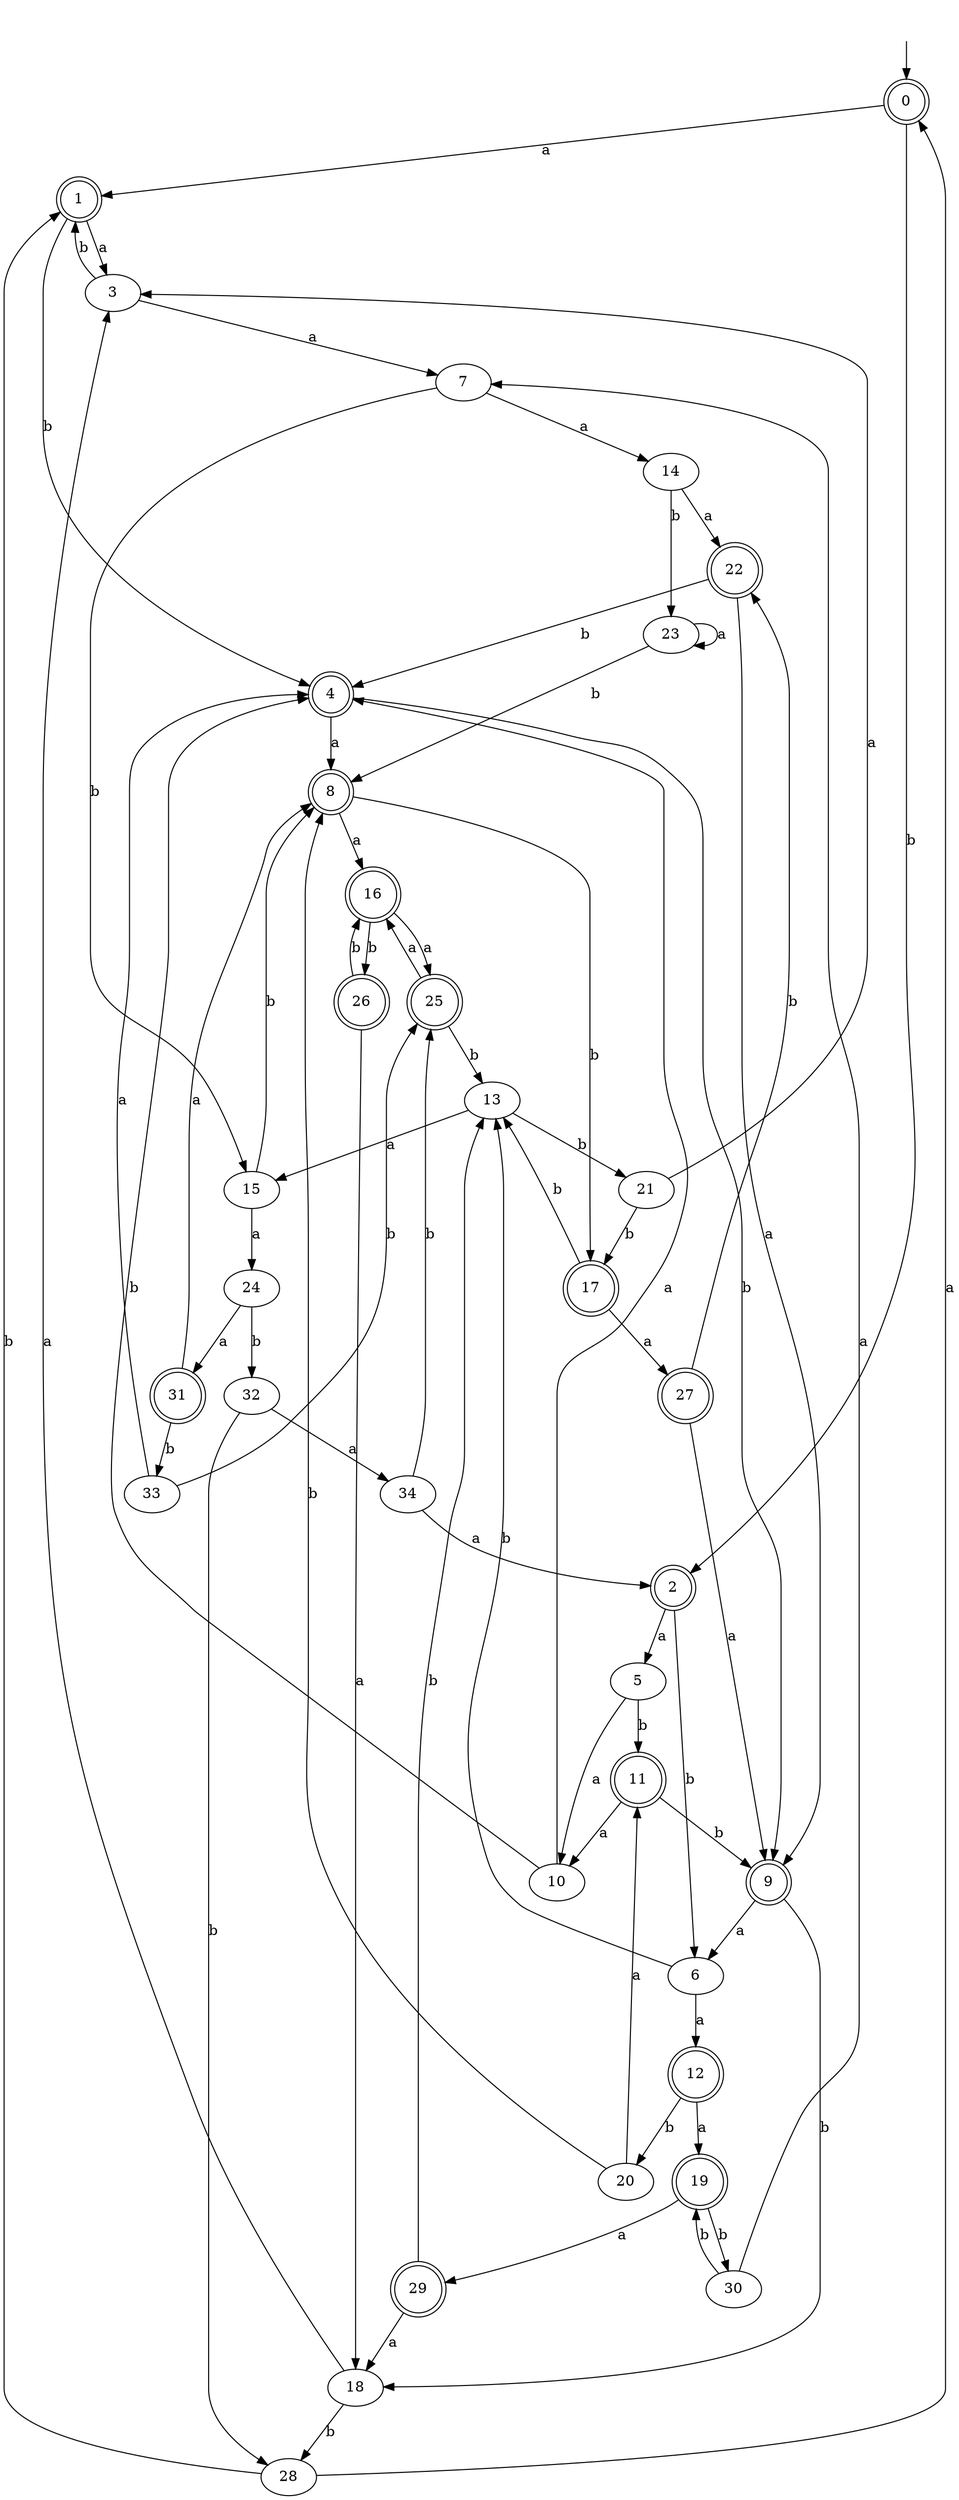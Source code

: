 digraph RandomDFA {
  __start0 [label="", shape=none];
  __start0 -> 0 [label=""];
  0 [shape=circle] [shape=doublecircle]
  0 -> 1 [label="a"]
  0 -> 2 [label="b"]
  1 [shape=doublecircle]
  1 -> 3 [label="a"]
  1 -> 4 [label="b"]
  2 [shape=doublecircle]
  2 -> 5 [label="a"]
  2 -> 6 [label="b"]
  3
  3 -> 7 [label="a"]
  3 -> 1 [label="b"]
  4 [shape=doublecircle]
  4 -> 8 [label="a"]
  4 -> 9 [label="b"]
  5
  5 -> 10 [label="a"]
  5 -> 11 [label="b"]
  6
  6 -> 12 [label="a"]
  6 -> 13 [label="b"]
  7
  7 -> 14 [label="a"]
  7 -> 15 [label="b"]
  8 [shape=doublecircle]
  8 -> 16 [label="a"]
  8 -> 17 [label="b"]
  9 [shape=doublecircle]
  9 -> 6 [label="a"]
  9 -> 18 [label="b"]
  10
  10 -> 4 [label="a"]
  10 -> 4 [label="b"]
  11 [shape=doublecircle]
  11 -> 10 [label="a"]
  11 -> 9 [label="b"]
  12 [shape=doublecircle]
  12 -> 19 [label="a"]
  12 -> 20 [label="b"]
  13
  13 -> 15 [label="a"]
  13 -> 21 [label="b"]
  14
  14 -> 22 [label="a"]
  14 -> 23 [label="b"]
  15
  15 -> 24 [label="a"]
  15 -> 8 [label="b"]
  16 [shape=doublecircle]
  16 -> 25 [label="a"]
  16 -> 26 [label="b"]
  17 [shape=doublecircle]
  17 -> 27 [label="a"]
  17 -> 13 [label="b"]
  18
  18 -> 3 [label="a"]
  18 -> 28 [label="b"]
  19 [shape=doublecircle]
  19 -> 29 [label="a"]
  19 -> 30 [label="b"]
  20
  20 -> 11 [label="a"]
  20 -> 8 [label="b"]
  21
  21 -> 3 [label="a"]
  21 -> 17 [label="b"]
  22 [shape=doublecircle]
  22 -> 9 [label="a"]
  22 -> 4 [label="b"]
  23
  23 -> 23 [label="a"]
  23 -> 8 [label="b"]
  24
  24 -> 31 [label="a"]
  24 -> 32 [label="b"]
  25 [shape=doublecircle]
  25 -> 16 [label="a"]
  25 -> 13 [label="b"]
  26 [shape=doublecircle]
  26 -> 18 [label="a"]
  26 -> 16 [label="b"]
  27 [shape=doublecircle]
  27 -> 9 [label="a"]
  27 -> 22 [label="b"]
  28
  28 -> 0 [label="a"]
  28 -> 1 [label="b"]
  29 [shape=doublecircle]
  29 -> 18 [label="a"]
  29 -> 13 [label="b"]
  30
  30 -> 7 [label="a"]
  30 -> 19 [label="b"]
  31 [shape=doublecircle]
  31 -> 8 [label="a"]
  31 -> 33 [label="b"]
  32
  32 -> 34 [label="a"]
  32 -> 28 [label="b"]
  33
  33 -> 4 [label="a"]
  33 -> 25 [label="b"]
  34
  34 -> 2 [label="a"]
  34 -> 25 [label="b"]
}
